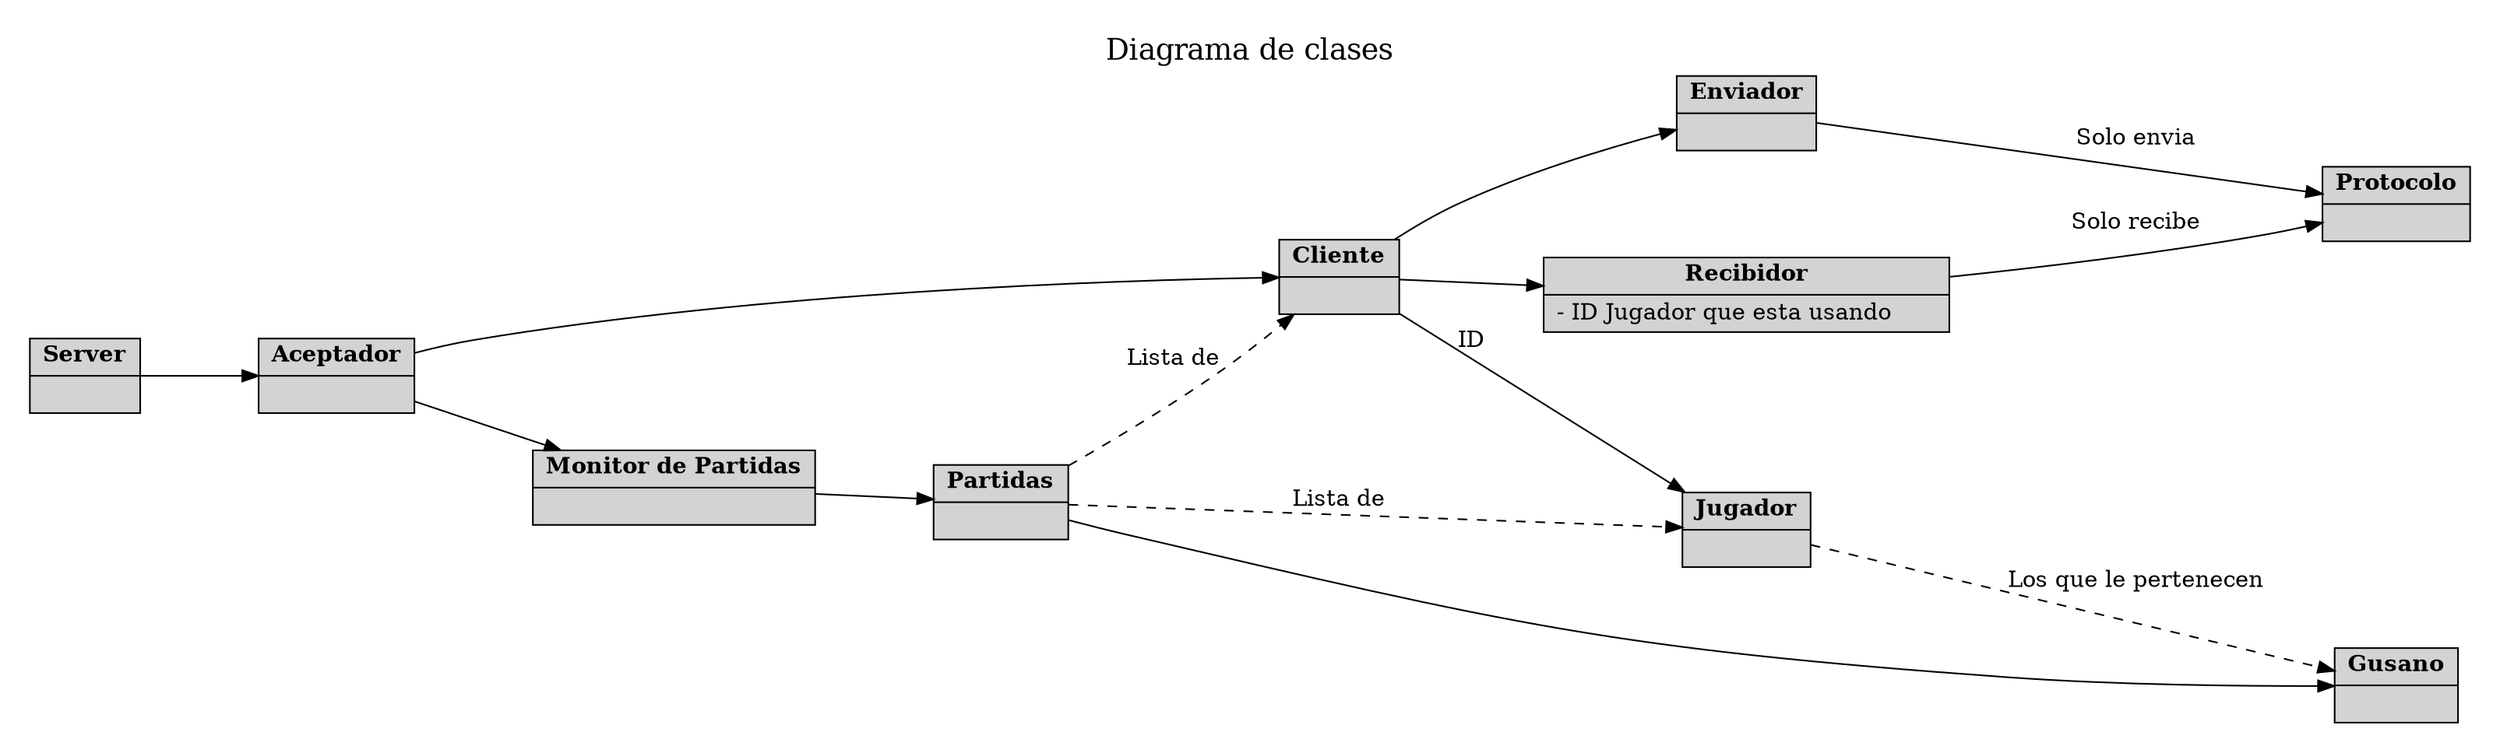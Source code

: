 digraph uml {
    

graph [
       label = "Diagrama de clases",
       labelloc = "t",
       labeljust = "c",
       fontsize = 18,
       rankdir = LR,
       margin = 0.2,
       splines = spline,
       ranksep = 1.0,
       nodesep = 0.9
       layout = dot
       ]

node [
      style = "solid,filled",
      labelloc="t";
      shape=record
      ]

server[label = <
       <b>Server</b>|
       >]

aceptador[label = <
       <b>Aceptador</b>|
       >]

cliente[label = <
       <b>Cliente</b>|
       >]

enviador[label = <
       <b>Enviador</b>|
       >]

recibidor[label = <
       <b>Recibidor</b>|
       - ID Jugador que esta usando
       >]

protocolo[label = <
       <b>Protocolo</b>|
       >]

jugador[label = <
       <b>Jugador</b>|
       >]

monitorPartidas[label = <
       <b>Monitor de Partidas</b>|
       >]

partidas[label = <
       <b>Partidas</b>|
       >]

gusano[label = <
       <b>Gusano</b>|
       >]

server->aceptador
aceptador->cliente
cliente->enviador
cliente->recibidor
enviador->protocolo [label = "Solo envia"]
recibidor->protocolo [label = "Solo recibe"]
cliente->jugador [label = ID]

aceptador->monitorPartidas
monitorPartidas->partidas

partidas->cliente [label = "Lista de", style = dashed ]
partidas->jugador [label = "Lista de", style = dashed ]
partidas->gusano

jugador->gusano [label = "Los que le pertenecen", style = dashed ]
}

# ID
# n gusanos
# vida, pos, direccion, arma en mano

# std::map
# id: lista<Gusano> 
